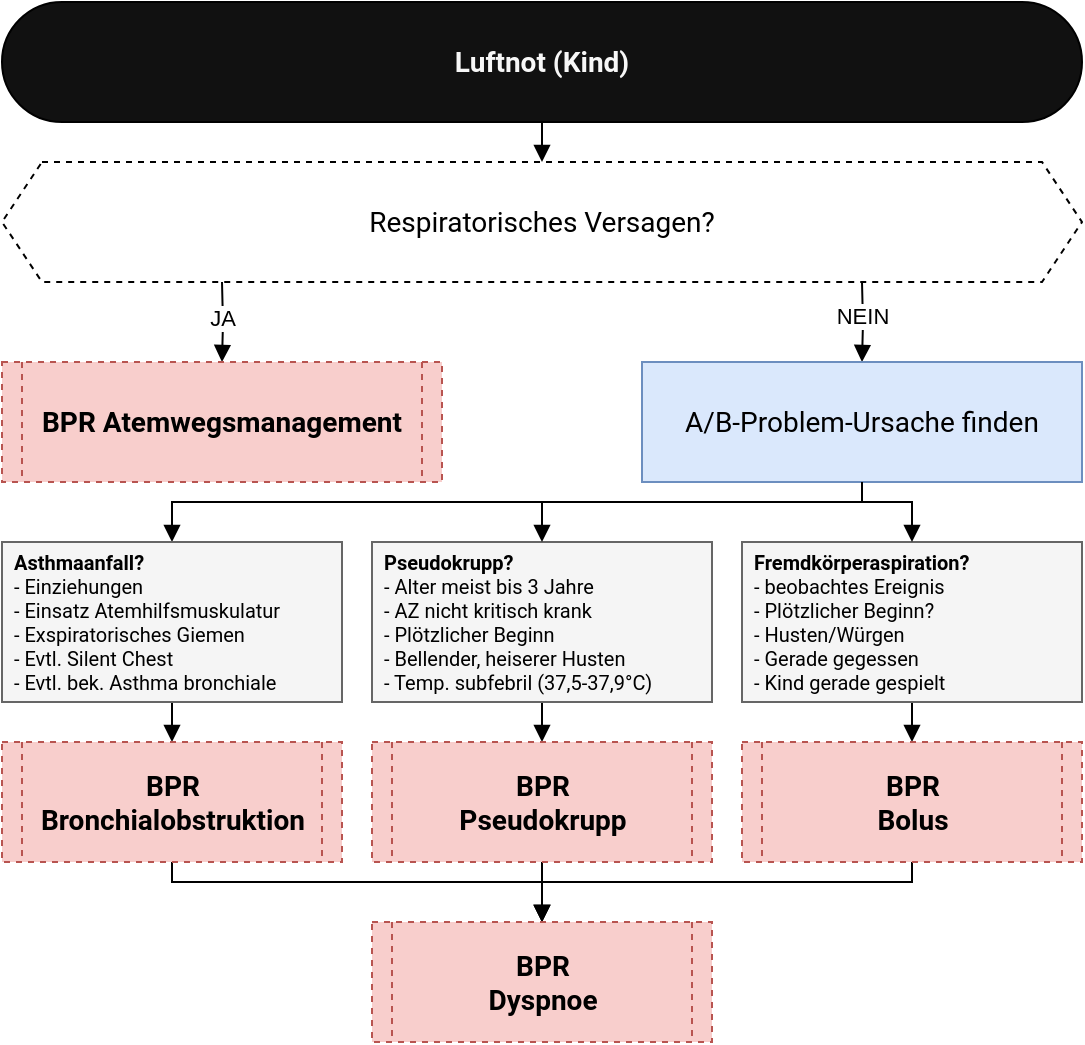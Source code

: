<mxfile version="28.2.5">
  <diagram name="Seite-1" id="L2w308fRFKuACmfVMeDd">
    <mxGraphModel dx="1320" dy="2366" grid="1" gridSize="10" guides="1" tooltips="1" connect="1" arrows="1" fold="1" page="1" pageScale="1" pageWidth="540" pageHeight="550" math="0" shadow="0">
      <root>
        <mxCell id="0" />
        <mxCell id="1" parent="0" />
        <mxCell id="bO4cj00JHxBitIa0UD0s-28" style="edgeStyle=orthogonalEdgeStyle;shape=connector;rounded=0;orthogonalLoop=1;jettySize=auto;html=1;strokeColor=default;align=center;verticalAlign=middle;fontFamily=Helvetica;fontSize=11;fontColor=default;labelBackgroundColor=default;endArrow=block;endFill=1;entryX=0.5;entryY=0;entryDx=0;entryDy=0;" parent="1" edge="1">
          <mxGeometry relative="1" as="geometry">
            <Array as="points">
              <mxPoint x="270" y="70" />
              <mxPoint x="270" y="70" />
            </Array>
            <mxPoint x="270" y="80.0" as="targetPoint" />
            <mxPoint x="270" y="60" as="sourcePoint" />
          </mxGeometry>
        </mxCell>
        <mxCell id="bO4cj00JHxBitIa0UD0s-1" value="Luftnot (Kind)" style="rounded=1;whiteSpace=wrap;html=1;arcSize=50;fillColor=#111111;fontColor=#F7F7F7;fontFamily=&quot;Roboto&quot;, &quot;Helvetica Neue&quot;, sans-serif;fontSize=14;fontStyle=1;labelBackgroundColor=none;strokeColor=default;" parent="1" vertex="1">
          <mxGeometry width="540" height="60" as="geometry" />
        </mxCell>
        <mxCell id="-GUm9ESn4JJGySwyKrLR-3" style="edgeStyle=orthogonalEdgeStyle;rounded=0;orthogonalLoop=1;jettySize=auto;html=1;exitX=0.625;exitY=1;exitDx=0;exitDy=0;endArrow=block;endFill=1;" parent="1" edge="1">
          <mxGeometry relative="1" as="geometry">
            <mxPoint x="110" y="180" as="targetPoint" />
            <mxPoint x="110" y="140" as="sourcePoint" />
          </mxGeometry>
        </mxCell>
        <mxCell id="-GUm9ESn4JJGySwyKrLR-4" value="JA" style="edgeLabel;html=1;align=center;verticalAlign=middle;resizable=0;points=[];" parent="-GUm9ESn4JJGySwyKrLR-3" vertex="1" connectable="0">
          <mxGeometry x="-0.111" y="4" relative="1" as="geometry">
            <mxPoint x="-5" y="-1" as="offset" />
          </mxGeometry>
        </mxCell>
        <UserObject label="Respiratorisches Versagen?" link="/?action=respvers" id="3Rt4DNnu2_XIqZ2--i2S-1">
          <mxCell style="shape=hexagon;perimeter=hexagonPerimeter2;whiteSpace=wrap;html=1;fixedSize=1;fontSize=14;fontFamily=&quot;Roboto&quot;, &quot;Helvetica Neue&quot;, sans-serif;size=20;dashed=1;fontColor=default;labelBackgroundColor=none;" vertex="1" parent="1">
            <mxGeometry y="80" width="540" height="60" as="geometry" />
          </mxCell>
        </UserObject>
        <UserObject label="BPR Atemwegsmanagement" link="bpr:atemwegsmanagement" id="3Rt4DNnu2_XIqZ2--i2S-8">
          <mxCell style="shape=process;whiteSpace=wrap;html=1;backgroundOutline=1;size=0.045;fillColor=#f8cecc;strokeColor=#b85450;fontFamily=&quot;Roboto&quot;, &quot;Helvetica Neue&quot;, sans-serif;fontStyle=1;fontSize=14;textShadow=0;dashed=1;labelBackgroundColor=none;" vertex="1" parent="1">
            <mxGeometry y="180" width="220" height="60" as="geometry" />
          </mxCell>
        </UserObject>
        <mxCell id="3Rt4DNnu2_XIqZ2--i2S-24" style="edgeStyle=orthogonalEdgeStyle;rounded=0;orthogonalLoop=1;jettySize=auto;html=1;exitX=0.625;exitY=1;exitDx=0;exitDy=0;endArrow=block;endFill=1;" edge="1" parent="1">
          <mxGeometry relative="1" as="geometry">
            <mxPoint x="430" y="180" as="targetPoint" />
            <mxPoint x="430" y="140" as="sourcePoint" />
          </mxGeometry>
        </mxCell>
        <mxCell id="3Rt4DNnu2_XIqZ2--i2S-25" value="NEIN" style="edgeLabel;html=1;align=center;verticalAlign=middle;resizable=0;points=[];" vertex="1" connectable="0" parent="3Rt4DNnu2_XIqZ2--i2S-24">
          <mxGeometry x="-0.111" y="4" relative="1" as="geometry">
            <mxPoint x="-5" y="-2" as="offset" />
          </mxGeometry>
        </mxCell>
        <mxCell id="3Rt4DNnu2_XIqZ2--i2S-40" style="edgeStyle=orthogonalEdgeStyle;shape=connector;rounded=0;orthogonalLoop=1;jettySize=auto;html=1;exitX=0.5;exitY=1;exitDx=0;exitDy=0;entryX=0.5;entryY=0;entryDx=0;entryDy=0;strokeColor=default;align=center;verticalAlign=middle;fontFamily=Helvetica;fontSize=11;fontColor=default;labelBackgroundColor=default;endArrow=block;endFill=1;" edge="1" parent="1" source="3Rt4DNnu2_XIqZ2--i2S-26" target="3Rt4DNnu2_XIqZ2--i2S-27">
          <mxGeometry relative="1" as="geometry" />
        </mxCell>
        <mxCell id="3Rt4DNnu2_XIqZ2--i2S-26" value="&lt;b&gt;Fremdkörperaspiration?&lt;/b&gt;&lt;div&gt;- beobachtes Ereignis&lt;br&gt;- Plötzlicher Beginn?&lt;br&gt;- Husten/Würgen&lt;br&gt;- Gerade gegessen &lt;br&gt;&lt;div style=&quot;&quot;&gt;&lt;span style=&quot;background-color: transparent;&quot;&gt;&lt;font&gt;- Kind gerade gespielt&lt;/font&gt;&lt;/span&gt;&lt;/div&gt;&lt;/div&gt;" style="rounded=0;whiteSpace=wrap;html=1;fillColor=#f5f5f5;strokeColor=#666666;fontFamily=&quot;Roboto&quot;, &quot;Helvetica Neue&quot;, sans-serif;fontSize=10;fontColor=default;labelBackgroundColor=none;align=left;spacingLeft=4;" vertex="1" parent="1">
          <mxGeometry x="370" y="270" width="170" height="80" as="geometry" />
        </mxCell>
        <mxCell id="3Rt4DNnu2_XIqZ2--i2S-37" style="edgeStyle=orthogonalEdgeStyle;shape=connector;rounded=0;orthogonalLoop=1;jettySize=auto;html=1;entryX=0.5;entryY=0;entryDx=0;entryDy=0;strokeColor=default;align=center;verticalAlign=middle;fontFamily=Helvetica;fontSize=11;fontColor=default;labelBackgroundColor=default;endArrow=block;endFill=1;" edge="1" parent="1" source="3Rt4DNnu2_XIqZ2--i2S-27" target="3Rt4DNnu2_XIqZ2--i2S-36">
          <mxGeometry relative="1" as="geometry">
            <Array as="points">
              <mxPoint x="455" y="440" />
              <mxPoint x="270" y="440" />
            </Array>
          </mxGeometry>
        </mxCell>
        <UserObject label="BPR&lt;br&gt;Bolus" link="bpr:bolus" id="3Rt4DNnu2_XIqZ2--i2S-27">
          <mxCell style="shape=process;whiteSpace=wrap;html=1;backgroundOutline=1;size=0.056;fillColor=#f8cecc;strokeColor=#b85450;fontFamily=&quot;Roboto&quot;, &quot;Helvetica Neue&quot;, sans-serif;fontStyle=1;fontSize=14;textShadow=0;dashed=1;labelBackgroundColor=none;fontColor=default;" vertex="1" parent="1">
            <mxGeometry x="370" y="370" width="170" height="60" as="geometry" />
          </mxCell>
        </UserObject>
        <mxCell id="3Rt4DNnu2_XIqZ2--i2S-46" style="edgeStyle=orthogonalEdgeStyle;shape=connector;rounded=0;orthogonalLoop=1;jettySize=auto;html=1;strokeColor=default;align=center;verticalAlign=middle;fontFamily=Helvetica;fontSize=11;fontColor=default;labelBackgroundColor=default;endArrow=block;endFill=1;" edge="1" parent="1" source="3Rt4DNnu2_XIqZ2--i2S-28" target="3Rt4DNnu2_XIqZ2--i2S-33">
          <mxGeometry relative="1" as="geometry">
            <Array as="points">
              <mxPoint x="430" y="250" />
              <mxPoint x="85" y="250" />
            </Array>
          </mxGeometry>
        </mxCell>
        <mxCell id="3Rt4DNnu2_XIqZ2--i2S-28" value="A/B-Problem-Ursache finden" style="rounded=0;whiteSpace=wrap;html=1;fillColor=#dae8fc;strokeColor=#6c8ebf;fontFamily=&quot;Roboto&quot;, &quot;Helvetica Neue&quot;, sans-serif;fontSize=14;fontColor=default;labelBackgroundColor=none;" vertex="1" parent="1">
          <mxGeometry x="320" y="180" width="220" height="60" as="geometry" />
        </mxCell>
        <mxCell id="3Rt4DNnu2_XIqZ2--i2S-41" style="edgeStyle=orthogonalEdgeStyle;shape=connector;rounded=0;orthogonalLoop=1;jettySize=auto;html=1;exitX=0.5;exitY=1;exitDx=0;exitDy=0;entryX=0.5;entryY=0;entryDx=0;entryDy=0;strokeColor=default;align=center;verticalAlign=middle;fontFamily=Helvetica;fontSize=11;fontColor=default;labelBackgroundColor=default;endArrow=block;endFill=1;" edge="1" parent="1" source="3Rt4DNnu2_XIqZ2--i2S-31" target="3Rt4DNnu2_XIqZ2--i2S-32">
          <mxGeometry relative="1" as="geometry" />
        </mxCell>
        <mxCell id="3Rt4DNnu2_XIqZ2--i2S-31" value="&lt;b&gt;Pseudokrupp?&lt;/b&gt;&lt;div&gt;- Alter meist bis 3 Jahre&lt;br&gt;- AZ nicht kritisch krank&lt;/div&gt;&lt;div&gt;- Plötzlicher Beginn&lt;/div&gt;&lt;div&gt;- Bellender, heiserer Husten&lt;/div&gt;&lt;div&gt;- Temp. subfebril (37,5-37,9°C)&lt;/div&gt;" style="rounded=0;whiteSpace=wrap;html=1;fillColor=#f5f5f5;strokeColor=#666666;fontFamily=&quot;Roboto&quot;, &quot;Helvetica Neue&quot;, sans-serif;fontSize=10;fontColor=default;labelBackgroundColor=none;align=left;spacingLeft=4;" vertex="1" parent="1">
          <mxGeometry x="185" y="270" width="170" height="80" as="geometry" />
        </mxCell>
        <mxCell id="3Rt4DNnu2_XIqZ2--i2S-39" style="edgeStyle=orthogonalEdgeStyle;shape=connector;rounded=0;orthogonalLoop=1;jettySize=auto;html=1;entryX=0.5;entryY=0;entryDx=0;entryDy=0;strokeColor=default;align=center;verticalAlign=middle;fontFamily=Helvetica;fontSize=11;fontColor=default;labelBackgroundColor=default;endArrow=block;endFill=1;" edge="1" parent="1" source="3Rt4DNnu2_XIqZ2--i2S-32" target="3Rt4DNnu2_XIqZ2--i2S-36">
          <mxGeometry relative="1" as="geometry" />
        </mxCell>
        <UserObject label="BPR&lt;br&gt;Pseudokrupp" link="bpr:pseudokrupp" id="3Rt4DNnu2_XIqZ2--i2S-32">
          <mxCell style="shape=process;whiteSpace=wrap;html=1;backgroundOutline=1;size=0.056;fillColor=#f8cecc;strokeColor=#b85450;fontFamily=&quot;Roboto&quot;, &quot;Helvetica Neue&quot;, sans-serif;fontStyle=1;fontSize=14;textShadow=0;dashed=1;labelBackgroundColor=none;fontColor=default;" vertex="1" parent="1">
            <mxGeometry x="185" y="370" width="170" height="60" as="geometry" />
          </mxCell>
        </UserObject>
        <mxCell id="3Rt4DNnu2_XIqZ2--i2S-42" style="edgeStyle=orthogonalEdgeStyle;shape=connector;rounded=0;orthogonalLoop=1;jettySize=auto;html=1;exitX=0.5;exitY=1;exitDx=0;exitDy=0;entryX=0.5;entryY=0;entryDx=0;entryDy=0;strokeColor=default;align=center;verticalAlign=middle;fontFamily=Helvetica;fontSize=11;fontColor=default;labelBackgroundColor=default;endArrow=block;endFill=1;" edge="1" parent="1" source="3Rt4DNnu2_XIqZ2--i2S-33" target="3Rt4DNnu2_XIqZ2--i2S-34">
          <mxGeometry relative="1" as="geometry" />
        </mxCell>
        <mxCell id="3Rt4DNnu2_XIqZ2--i2S-33" value="&lt;b&gt;Asthmaanfall?&lt;/b&gt;&lt;div&gt;- Einziehungen&lt;br&gt;- Einsatz Atemhilfsmuskulatur&lt;/div&gt;&lt;div&gt;- Exspiratorisches Giemen&lt;/div&gt;&lt;div&gt;- Evtl. Silent Chest&lt;br&gt;&lt;/div&gt;&lt;div&gt;- Evtl. bek. Asthma bronchiale&lt;/div&gt;" style="rounded=0;whiteSpace=wrap;html=1;fillColor=#f5f5f5;strokeColor=#666666;fontFamily=&quot;Roboto&quot;, &quot;Helvetica Neue&quot;, sans-serif;fontSize=10;fontColor=default;labelBackgroundColor=none;align=left;spacingLeft=4;" vertex="1" parent="1">
          <mxGeometry y="270" width="170" height="80" as="geometry" />
        </mxCell>
        <mxCell id="3Rt4DNnu2_XIqZ2--i2S-38" style="edgeStyle=orthogonalEdgeStyle;shape=connector;rounded=0;orthogonalLoop=1;jettySize=auto;html=1;entryX=0.5;entryY=0;entryDx=0;entryDy=0;strokeColor=default;align=center;verticalAlign=middle;fontFamily=Helvetica;fontSize=11;fontColor=default;labelBackgroundColor=default;endArrow=block;endFill=1;" edge="1" parent="1" source="3Rt4DNnu2_XIqZ2--i2S-34" target="3Rt4DNnu2_XIqZ2--i2S-36">
          <mxGeometry relative="1" as="geometry">
            <Array as="points">
              <mxPoint x="85" y="440" />
              <mxPoint x="270" y="440" />
            </Array>
          </mxGeometry>
        </mxCell>
        <UserObject label="BPR&lt;br&gt;Bronchialobstruktion" link="bpr:bronchialobstruktion" id="3Rt4DNnu2_XIqZ2--i2S-34">
          <mxCell style="shape=process;whiteSpace=wrap;html=1;backgroundOutline=1;size=0.056;fillColor=#f8cecc;strokeColor=#b85450;fontFamily=&quot;Roboto&quot;, &quot;Helvetica Neue&quot;, sans-serif;fontStyle=1;fontSize=14;textShadow=0;dashed=1;labelBackgroundColor=none;fontColor=default;" vertex="1" parent="1">
            <mxGeometry y="370" width="170" height="60" as="geometry" />
          </mxCell>
        </UserObject>
        <UserObject label="BPR&lt;br&gt;Dyspnoe" link="bpr:dyspnoe" id="3Rt4DNnu2_XIqZ2--i2S-36">
          <mxCell style="shape=process;whiteSpace=wrap;html=1;backgroundOutline=1;size=0.056;fillColor=#f8cecc;strokeColor=#b85450;fontFamily=&quot;Roboto&quot;, &quot;Helvetica Neue&quot;, sans-serif;fontStyle=1;fontSize=14;textShadow=0;dashed=1;labelBackgroundColor=none;fontColor=default;" vertex="1" parent="1">
            <mxGeometry x="185" y="460" width="170" height="60" as="geometry" />
          </mxCell>
        </UserObject>
        <mxCell id="3Rt4DNnu2_XIqZ2--i2S-44" style="edgeStyle=orthogonalEdgeStyle;shape=connector;rounded=0;orthogonalLoop=1;jettySize=auto;html=1;strokeColor=default;align=center;verticalAlign=middle;fontFamily=Helvetica;fontSize=11;fontColor=default;labelBackgroundColor=default;endArrow=block;endFill=1;entryX=0.5;entryY=0;entryDx=0;entryDy=0;" edge="1" parent="1" source="3Rt4DNnu2_XIqZ2--i2S-28" target="3Rt4DNnu2_XIqZ2--i2S-31">
          <mxGeometry relative="1" as="geometry">
            <mxPoint x="270" y="260" as="targetPoint" />
            <Array as="points">
              <mxPoint x="430" y="250" />
              <mxPoint x="270" y="250" />
            </Array>
          </mxGeometry>
        </mxCell>
        <mxCell id="3Rt4DNnu2_XIqZ2--i2S-45" style="edgeStyle=orthogonalEdgeStyle;shape=connector;rounded=0;orthogonalLoop=1;jettySize=auto;html=1;strokeColor=default;align=center;verticalAlign=middle;fontFamily=Helvetica;fontSize=11;fontColor=default;labelBackgroundColor=default;endArrow=block;endFill=1;" edge="1" parent="1" source="3Rt4DNnu2_XIqZ2--i2S-28">
          <mxGeometry relative="1" as="geometry">
            <mxPoint x="455" y="270" as="targetPoint" />
            <Array as="points">
              <mxPoint x="430" y="250" />
              <mxPoint x="455" y="250" />
            </Array>
          </mxGeometry>
        </mxCell>
      </root>
    </mxGraphModel>
  </diagram>
</mxfile>
